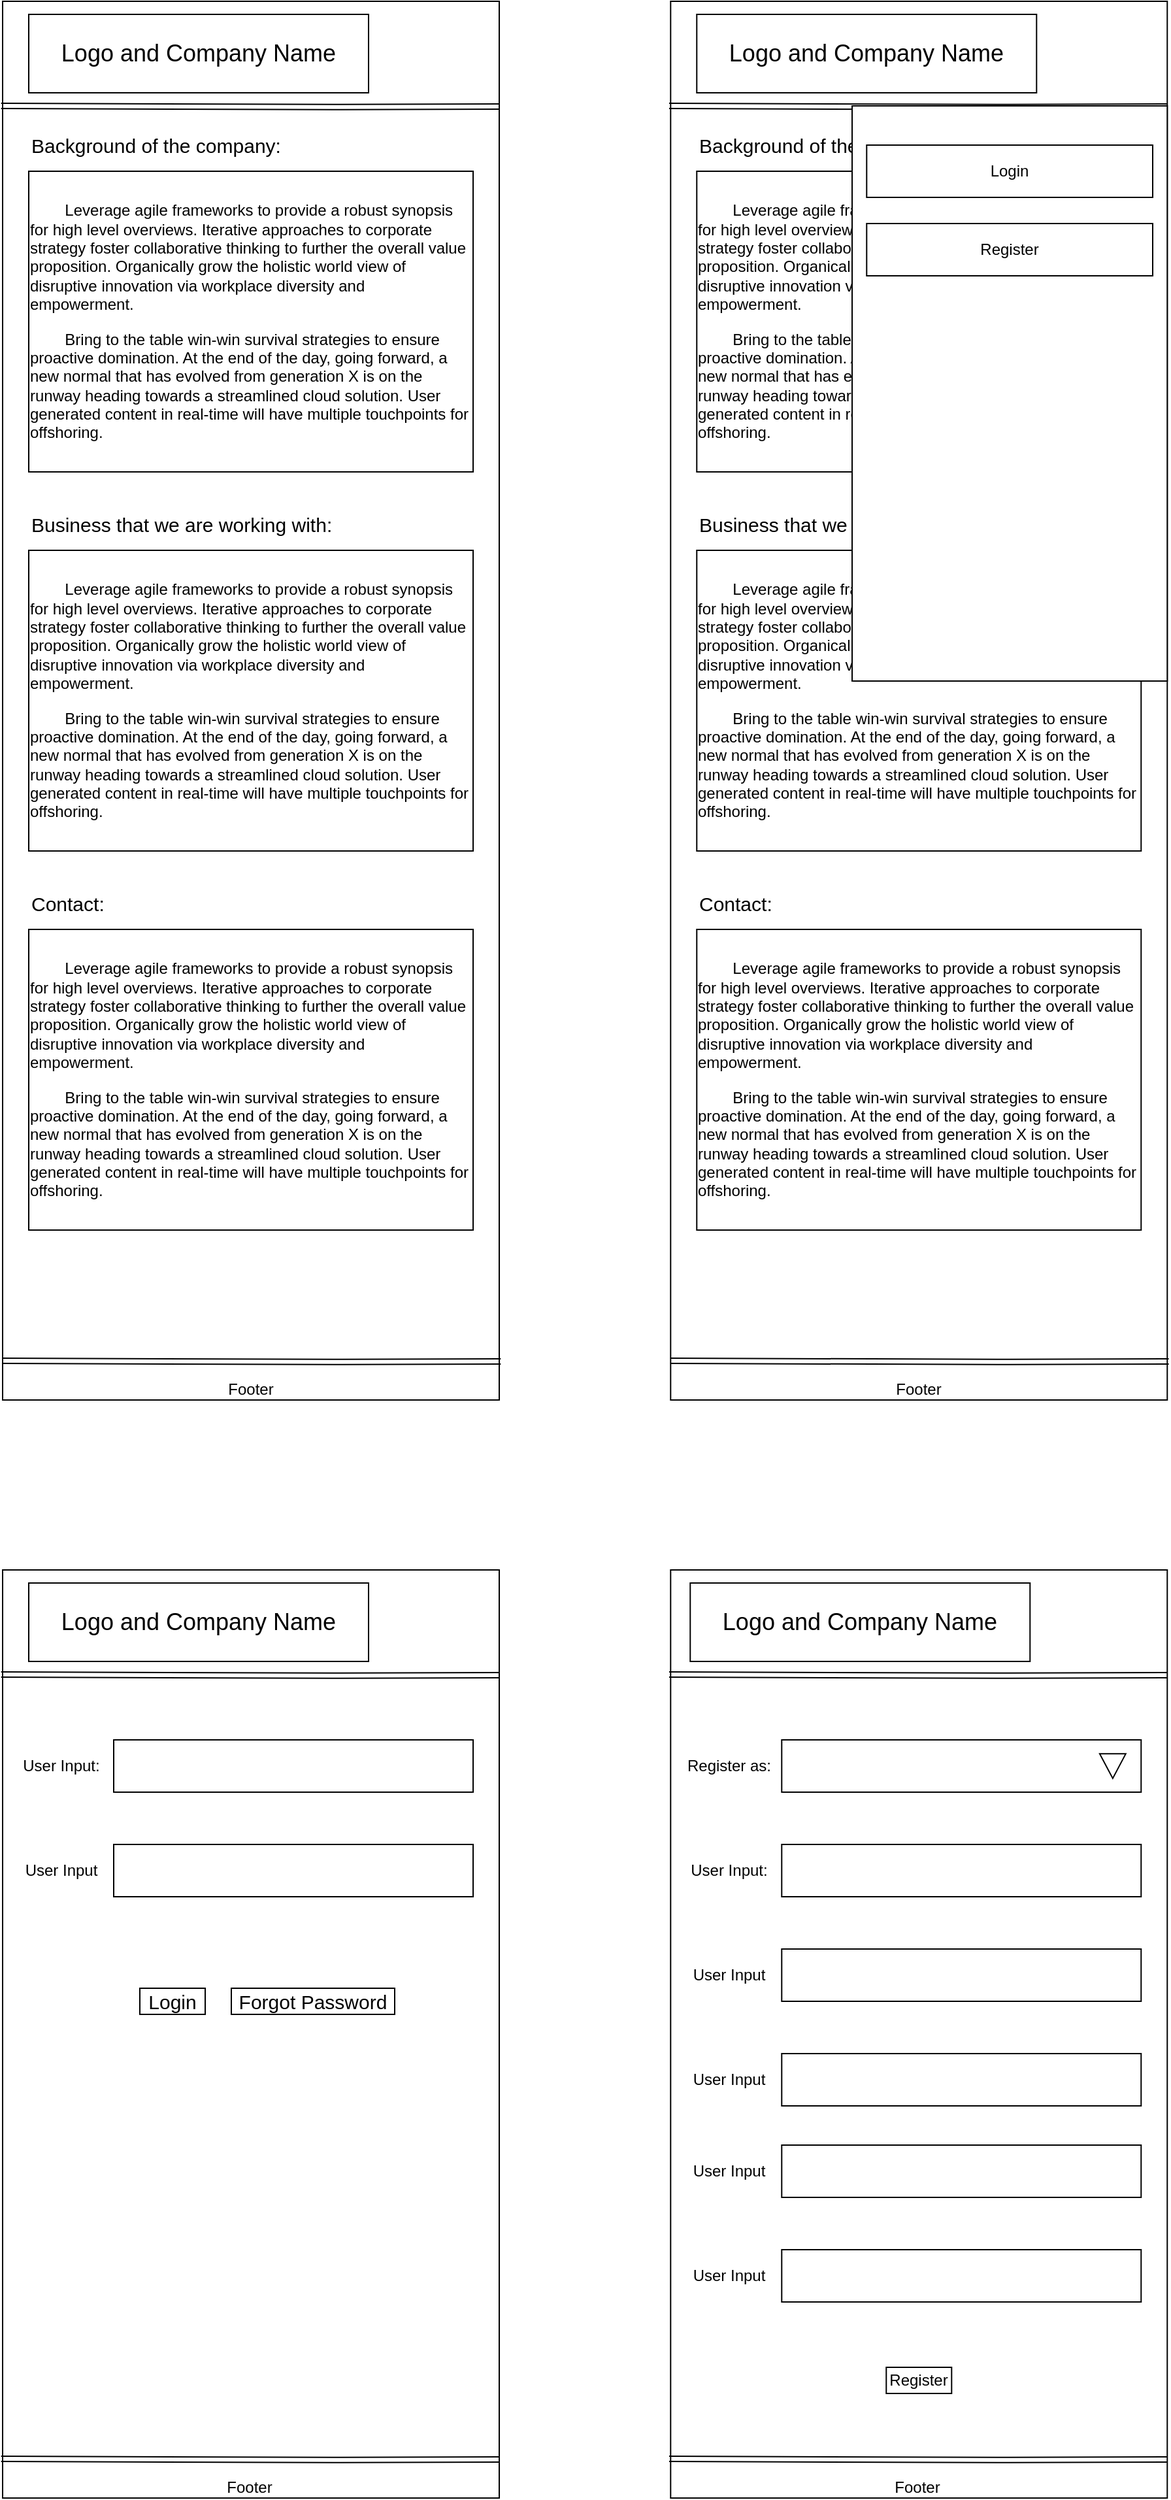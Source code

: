 <mxfile version="15.5.4" type="google"><diagram id="qc09H-FXB7QxZTMQWjkV" name="Page-1"><mxGraphModel dx="1310" dy="858" grid="1" gridSize="10" guides="1" tooltips="1" connect="1" arrows="1" fold="1" page="1" pageScale="1" pageWidth="1169" pageHeight="827" math="0" shadow="0"><root><mxCell id="0"/><mxCell id="1" parent="0"/><mxCell id="r8hUrM-VTU8jy5pk0Y6S-1" value="" style="whiteSpace=wrap;html=1;" parent="1" vertex="1"><mxGeometry x="90" y="80" width="380" height="1070" as="geometry"/></mxCell><mxCell id="r8hUrM-VTU8jy5pk0Y6S-2" value="&lt;font style=&quot;font-size: 18px&quot;&gt;Logo and Company Name &lt;/font&gt;" style="rounded=0;whiteSpace=wrap;html=1;" parent="1" vertex="1"><mxGeometry x="110" y="90" width="260" height="60" as="geometry"/></mxCell><mxCell id="r8hUrM-VTU8jy5pk0Y6S-3" value="" style="shape=image;html=1;verticalAlign=top;verticalLabelPosition=bottom;labelBackgroundColor=#ffffff;imageAspect=0;aspect=fixed;image=https://cdn4.iconfinder.com/data/icons/wirecons-free-vector-icons/32/menu-alt-128.png" parent="1" vertex="1"><mxGeometry x="390" y="90" width="60" height="60" as="geometry"/></mxCell><mxCell id="r8hUrM-VTU8jy5pk0Y6S-4" value="&lt;p align=&quot;left&quot;&gt;&lt;span style=&quot;white-space: pre&quot;&gt;&#9;&lt;/span&gt;Leverage agile frameworks to provide a robust synopsis for high level overviews. Iterative approaches to corporate strategy foster collaborative thinking to further the overall value proposition. Organically grow the holistic world view of disruptive innovation via workplace diversity and empowerment.&lt;/p&gt;&lt;p align=&quot;left&quot;&gt;&lt;span style=&quot;white-space: pre&quot;&gt;&#9;&lt;/span&gt;Bring to the table win-win survival strategies to ensure proactive domination. At the end of the day, going forward, a new normal that has evolved from generation X is on the runway heading towards a streamlined cloud solution. User generated content in real-time will have multiple touchpoints for offshoring.&lt;/p&gt;" style="rounded=0;whiteSpace=wrap;html=1;" parent="1" vertex="1"><mxGeometry x="110" y="210" width="340" height="230" as="geometry"/></mxCell><mxCell id="r8hUrM-VTU8jy5pk0Y6S-5" value="&lt;div style=&quot;font-size: 15px&quot; align=&quot;left&quot;&gt;Background of the company: &lt;br&gt;&lt;/div&gt;" style="text;html=1;strokeColor=none;fillColor=none;align=left;verticalAlign=middle;whiteSpace=wrap;rounded=0;" parent="1" vertex="1"><mxGeometry x="110" y="180" width="220" height="20" as="geometry"/></mxCell><mxCell id="r8hUrM-VTU8jy5pk0Y6S-6" value="&lt;div style=&quot;font-size: 15px&quot; align=&quot;left&quot;&gt;Business that we are working with: &lt;br&gt;&lt;/div&gt;" style="text;html=1;strokeColor=none;fillColor=none;align=left;verticalAlign=middle;whiteSpace=wrap;rounded=0;" parent="1" vertex="1"><mxGeometry x="110" y="470" width="250" height="20" as="geometry"/></mxCell><mxCell id="r8hUrM-VTU8jy5pk0Y6S-7" value="&lt;p align=&quot;left&quot;&gt;&lt;span style=&quot;white-space: pre&quot;&gt;&#9;&lt;/span&gt;Leverage agile frameworks to provide a robust synopsis for high level overviews. Iterative approaches to corporate strategy foster collaborative thinking to further the overall value proposition. Organically grow the holistic world view of disruptive innovation via workplace diversity and empowerment.&lt;/p&gt;&lt;p align=&quot;left&quot;&gt;&lt;span style=&quot;white-space: pre&quot;&gt;&#9;&lt;/span&gt;Bring to the table win-win survival strategies to ensure proactive domination. At the end of the day, going forward, a new normal that has evolved from generation X is on the runway heading towards a streamlined cloud solution. User generated content in real-time will have multiple touchpoints for offshoring.&lt;/p&gt;" style="rounded=0;whiteSpace=wrap;html=1;" parent="1" vertex="1"><mxGeometry x="110" y="500" width="340" height="230" as="geometry"/></mxCell><mxCell id="r8hUrM-VTU8jy5pk0Y6S-9" value="&lt;p align=&quot;left&quot;&gt;&lt;span style=&quot;white-space: pre&quot;&gt;&#9;&lt;/span&gt;Leverage agile frameworks to provide a robust synopsis for high level overviews. Iterative approaches to corporate strategy foster collaborative thinking to further the overall value proposition. Organically grow the holistic world view of disruptive innovation via workplace diversity and empowerment.&lt;/p&gt;&lt;p align=&quot;left&quot;&gt;&lt;span style=&quot;white-space: pre&quot;&gt;&#9;&lt;/span&gt;Bring to the table win-win survival strategies to ensure proactive domination. At the end of the day, going forward, a new normal that has evolved from generation X is on the runway heading towards a streamlined cloud solution. User generated content in real-time will have multiple touchpoints for offshoring.&lt;/p&gt;" style="rounded=0;whiteSpace=wrap;html=1;" parent="1" vertex="1"><mxGeometry x="110" y="790" width="340" height="230" as="geometry"/></mxCell><mxCell id="r8hUrM-VTU8jy5pk0Y6S-10" value="&lt;div style=&quot;font-size: 15px&quot; align=&quot;left&quot;&gt;Contact: &lt;br&gt;&lt;/div&gt;" style="text;html=1;strokeColor=none;fillColor=none;align=left;verticalAlign=middle;whiteSpace=wrap;rounded=0;" parent="1" vertex="1"><mxGeometry x="110" y="760" width="250" height="20" as="geometry"/></mxCell><mxCell id="r8hUrM-VTU8jy5pk0Y6S-14" value="" style="shape=link;html=1;exitX=0;exitY=0.079;exitDx=0;exitDy=0;exitPerimeter=0;entryX=1.003;entryY=0.665;entryDx=0;entryDy=0;entryPerimeter=0;" parent="1" edge="1"><mxGeometry width="100" relative="1" as="geometry"><mxPoint x="90" y="1120" as="sourcePoint"/><mxPoint x="471.14" y="1120.48" as="targetPoint"/><Array as="points"><mxPoint x="350" y="1120.93"/></Array></mxGeometry></mxCell><mxCell id="r8hUrM-VTU8jy5pk0Y6S-15" value="" style="shape=link;html=1;exitX=0;exitY=0.079;exitDx=0;exitDy=0;exitPerimeter=0;entryX=1.003;entryY=0.665;entryDx=0;entryDy=0;entryPerimeter=0;" parent="1" edge="1"><mxGeometry width="100" relative="1" as="geometry"><mxPoint x="88.86" y="160.0" as="sourcePoint"/><mxPoint x="470.0" y="160.48" as="targetPoint"/><Array as="points"><mxPoint x="348.86" y="160.93"/></Array></mxGeometry></mxCell><mxCell id="r8hUrM-VTU8jy5pk0Y6S-17" value="&lt;div style=&quot;font-size: 15px&quot; align=&quot;center&quot;&gt;&lt;font style=&quot;font-size: 12px&quot;&gt;Footer&lt;/font&gt;&lt;/div&gt;" style="text;html=1;strokeColor=none;fillColor=none;align=center;verticalAlign=middle;whiteSpace=wrap;rounded=0;" parent="1" vertex="1"><mxGeometry x="155" y="1130" width="250" height="20" as="geometry"/></mxCell><mxCell id="r8hUrM-VTU8jy5pk0Y6S-18" value="" style="shape=image;html=1;verticalAlign=top;verticalLabelPosition=bottom;labelBackgroundColor=#ffffff;imageAspect=0;aspect=fixed;image=https://cdn0.iconfinder.com/data/icons/google-material-design-3-0/48/ic_copyright_48px-128.png" parent="1" vertex="1"><mxGeometry x="240" y="1130" width="20" height="20" as="geometry"/></mxCell><mxCell id="r8hUrM-VTU8jy5pk0Y6S-19" value="" style="whiteSpace=wrap;html=1;" parent="1" vertex="1"><mxGeometry x="601.14" y="80" width="380" height="1070" as="geometry"/></mxCell><mxCell id="r8hUrM-VTU8jy5pk0Y6S-20" value="&lt;font style=&quot;font-size: 18px&quot;&gt;Logo and Company Name &lt;/font&gt;" style="rounded=0;whiteSpace=wrap;html=1;" parent="1" vertex="1"><mxGeometry x="621.14" y="90" width="260" height="60" as="geometry"/></mxCell><mxCell id="r8hUrM-VTU8jy5pk0Y6S-21" value="" style="shape=image;html=1;verticalAlign=top;verticalLabelPosition=bottom;labelBackgroundColor=#ffffff;imageAspect=0;aspect=fixed;image=https://cdn4.iconfinder.com/data/icons/wirecons-free-vector-icons/32/menu-alt-128.png" parent="1" vertex="1"><mxGeometry x="901.14" y="90" width="60" height="60" as="geometry"/></mxCell><mxCell id="r8hUrM-VTU8jy5pk0Y6S-22" value="&lt;p align=&quot;left&quot;&gt;&lt;span style=&quot;white-space: pre&quot;&gt;&#9;&lt;/span&gt;Leverage agile frameworks to provide a robust synopsis for high level overviews. Iterative approaches to corporate strategy foster collaborative thinking to further the overall value proposition. Organically grow the holistic world view of disruptive innovation via workplace diversity and empowerment.&lt;/p&gt;&lt;p align=&quot;left&quot;&gt;&lt;span style=&quot;white-space: pre&quot;&gt;&#9;&lt;/span&gt;Bring to the table win-win survival strategies to ensure proactive domination. At the end of the day, going forward, a new normal that has evolved from generation X is on the runway heading towards a streamlined cloud solution. User generated content in real-time will have multiple touchpoints for offshoring.&lt;/p&gt;" style="rounded=0;whiteSpace=wrap;html=1;" parent="1" vertex="1"><mxGeometry x="621.14" y="210" width="340" height="230" as="geometry"/></mxCell><mxCell id="r8hUrM-VTU8jy5pk0Y6S-23" value="&lt;div style=&quot;font-size: 15px&quot; align=&quot;left&quot;&gt;Background of the company: &lt;br&gt;&lt;/div&gt;" style="text;html=1;strokeColor=none;fillColor=none;align=left;verticalAlign=middle;whiteSpace=wrap;rounded=0;" parent="1" vertex="1"><mxGeometry x="621.14" y="180" width="220" height="20" as="geometry"/></mxCell><mxCell id="r8hUrM-VTU8jy5pk0Y6S-24" value="&lt;div style=&quot;font-size: 15px&quot; align=&quot;left&quot;&gt;Business that we are working with: &lt;br&gt;&lt;/div&gt;" style="text;html=1;strokeColor=none;fillColor=none;align=left;verticalAlign=middle;whiteSpace=wrap;rounded=0;" parent="1" vertex="1"><mxGeometry x="621.14" y="470" width="250" height="20" as="geometry"/></mxCell><mxCell id="r8hUrM-VTU8jy5pk0Y6S-25" value="&lt;p align=&quot;left&quot;&gt;&lt;span style=&quot;white-space: pre&quot;&gt;&#9;&lt;/span&gt;Leverage agile frameworks to provide a robust synopsis for high level overviews. Iterative approaches to corporate strategy foster collaborative thinking to further the overall value proposition. Organically grow the holistic world view of disruptive innovation via workplace diversity and empowerment.&lt;/p&gt;&lt;p align=&quot;left&quot;&gt;&lt;span style=&quot;white-space: pre&quot;&gt;&#9;&lt;/span&gt;Bring to the table win-win survival strategies to ensure proactive domination. At the end of the day, going forward, a new normal that has evolved from generation X is on the runway heading towards a streamlined cloud solution. User generated content in real-time will have multiple touchpoints for offshoring.&lt;/p&gt;" style="rounded=0;whiteSpace=wrap;html=1;" parent="1" vertex="1"><mxGeometry x="621.14" y="500" width="340" height="230" as="geometry"/></mxCell><mxCell id="r8hUrM-VTU8jy5pk0Y6S-26" value="&lt;p align=&quot;left&quot;&gt;&lt;span style=&quot;white-space: pre&quot;&gt;&#9;&lt;/span&gt;Leverage agile frameworks to provide a robust synopsis for high level overviews. Iterative approaches to corporate strategy foster collaborative thinking to further the overall value proposition. Organically grow the holistic world view of disruptive innovation via workplace diversity and empowerment.&lt;/p&gt;&lt;p align=&quot;left&quot;&gt;&lt;span style=&quot;white-space: pre&quot;&gt;&#9;&lt;/span&gt;Bring to the table win-win survival strategies to ensure proactive domination. At the end of the day, going forward, a new normal that has evolved from generation X is on the runway heading towards a streamlined cloud solution. User generated content in real-time will have multiple touchpoints for offshoring.&lt;/p&gt;" style="rounded=0;whiteSpace=wrap;html=1;" parent="1" vertex="1"><mxGeometry x="621.14" y="790" width="340" height="230" as="geometry"/></mxCell><mxCell id="r8hUrM-VTU8jy5pk0Y6S-27" value="&lt;div style=&quot;font-size: 15px&quot; align=&quot;left&quot;&gt;Contact: &lt;br&gt;&lt;/div&gt;" style="text;html=1;strokeColor=none;fillColor=none;align=left;verticalAlign=middle;whiteSpace=wrap;rounded=0;" parent="1" vertex="1"><mxGeometry x="621.14" y="760" width="250" height="20" as="geometry"/></mxCell><mxCell id="r8hUrM-VTU8jy5pk0Y6S-28" value="" style="shape=link;html=1;exitX=0;exitY=0.079;exitDx=0;exitDy=0;exitPerimeter=0;entryX=1.003;entryY=0.665;entryDx=0;entryDy=0;entryPerimeter=0;" parent="1" edge="1"><mxGeometry width="100" relative="1" as="geometry"><mxPoint x="601.14" y="1120" as="sourcePoint"/><mxPoint x="982.28" y="1120.48" as="targetPoint"/><Array as="points"><mxPoint x="861.14" y="1120.93"/></Array></mxGeometry></mxCell><mxCell id="r8hUrM-VTU8jy5pk0Y6S-29" value="" style="shape=link;html=1;exitX=0;exitY=0.079;exitDx=0;exitDy=0;exitPerimeter=0;entryX=1.003;entryY=0.665;entryDx=0;entryDy=0;entryPerimeter=0;" parent="1" edge="1"><mxGeometry width="100" relative="1" as="geometry"><mxPoint x="600" y="160.0" as="sourcePoint"/><mxPoint x="981.14" y="160.48" as="targetPoint"/><Array as="points"><mxPoint x="860" y="160.93"/></Array></mxGeometry></mxCell><mxCell id="r8hUrM-VTU8jy5pk0Y6S-30" value="&lt;div style=&quot;font-size: 15px&quot; align=&quot;center&quot;&gt;&lt;font style=&quot;font-size: 12px&quot;&gt;Footer&lt;/font&gt;&lt;/div&gt;" style="text;html=1;strokeColor=none;fillColor=none;align=center;verticalAlign=middle;whiteSpace=wrap;rounded=0;" parent="1" vertex="1"><mxGeometry x="666.14" y="1130" width="250" height="20" as="geometry"/></mxCell><mxCell id="r8hUrM-VTU8jy5pk0Y6S-31" value="" style="shape=image;html=1;verticalAlign=top;verticalLabelPosition=bottom;labelBackgroundColor=#ffffff;imageAspect=0;aspect=fixed;image=https://cdn0.iconfinder.com/data/icons/google-material-design-3-0/48/ic_copyright_48px-128.png" parent="1" vertex="1"><mxGeometry x="751.14" y="1130" width="20" height="20" as="geometry"/></mxCell><mxCell id="r8hUrM-VTU8jy5pk0Y6S-34" value="" style="rounded=0;whiteSpace=wrap;html=1;" parent="1" vertex="1"><mxGeometry x="740" y="160" width="241.14" height="440" as="geometry"/></mxCell><mxCell id="r8hUrM-VTU8jy5pk0Y6S-37" value="Login" style="rounded=0;whiteSpace=wrap;html=1;" parent="1" vertex="1"><mxGeometry x="751.14" y="190" width="218.86" height="40" as="geometry"/></mxCell><mxCell id="r8hUrM-VTU8jy5pk0Y6S-38" value="Register" style="rounded=0;whiteSpace=wrap;html=1;" parent="1" vertex="1"><mxGeometry x="751.14" y="250" width="218.86" height="40" as="geometry"/></mxCell><mxCell id="r8hUrM-VTU8jy5pk0Y6S-39" value="" style="whiteSpace=wrap;html=1;" parent="1" vertex="1"><mxGeometry x="90" y="1280" width="380" height="710" as="geometry"/></mxCell><mxCell id="r8hUrM-VTU8jy5pk0Y6S-40" value="&lt;font style=&quot;font-size: 18px&quot;&gt;Logo and Company Name &lt;/font&gt;" style="rounded=0;whiteSpace=wrap;html=1;" parent="1" vertex="1"><mxGeometry x="110" y="1290" width="260" height="60" as="geometry"/></mxCell><mxCell id="r8hUrM-VTU8jy5pk0Y6S-41" value="" style="shape=image;html=1;verticalAlign=top;verticalLabelPosition=bottom;labelBackgroundColor=#ffffff;imageAspect=0;aspect=fixed;image=https://cdn4.iconfinder.com/data/icons/wirecons-free-vector-icons/32/menu-alt-128.png" parent="1" vertex="1"><mxGeometry x="390" y="1290" width="60" height="60" as="geometry"/></mxCell><mxCell id="r8hUrM-VTU8jy5pk0Y6S-42" value="" style="shape=link;html=1;exitX=0;exitY=0.079;exitDx=0;exitDy=0;exitPerimeter=0;entryX=1.003;entryY=0.665;entryDx=0;entryDy=0;entryPerimeter=0;" parent="1" edge="1"><mxGeometry width="100" relative="1" as="geometry"><mxPoint x="88.86" y="1360" as="sourcePoint"/><mxPoint x="470" y="1360.48" as="targetPoint"/><Array as="points"><mxPoint x="348.86" y="1360.93"/></Array></mxGeometry></mxCell><mxCell id="r8hUrM-VTU8jy5pk0Y6S-45" value="User Input:" style="text;html=1;strokeColor=none;fillColor=none;align=center;verticalAlign=middle;whiteSpace=wrap;rounded=0;" parent="1" vertex="1"><mxGeometry x="90" y="1420" width="90" height="20" as="geometry"/></mxCell><mxCell id="r8hUrM-VTU8jy5pk0Y6S-46" value="User Input" style="text;html=1;strokeColor=none;fillColor=none;align=center;verticalAlign=middle;whiteSpace=wrap;rounded=0;" parent="1" vertex="1"><mxGeometry x="90" y="1500" width="90" height="20" as="geometry"/></mxCell><mxCell id="r8hUrM-VTU8jy5pk0Y6S-47" value="" style="rounded=0;whiteSpace=wrap;html=1;" parent="1" vertex="1"><mxGeometry x="175" y="1410" width="275" height="40" as="geometry"/></mxCell><mxCell id="r8hUrM-VTU8jy5pk0Y6S-48" value="" style="rounded=0;whiteSpace=wrap;html=1;" parent="1" vertex="1"><mxGeometry x="175" y="1490" width="275" height="40" as="geometry"/></mxCell><mxCell id="r8hUrM-VTU8jy5pk0Y6S-49" value="&lt;font style=&quot;font-size: 15px&quot;&gt;Login&lt;/font&gt;" style="rounded=0;whiteSpace=wrap;html=1;" parent="1" vertex="1"><mxGeometry x="195" y="1600" width="50" height="20" as="geometry"/></mxCell><mxCell id="r8hUrM-VTU8jy5pk0Y6S-50" value="&lt;font style=&quot;font-size: 15px&quot;&gt;Forgot Password&lt;/font&gt;" style="rounded=0;whiteSpace=wrap;html=1;" parent="1" vertex="1"><mxGeometry x="265" y="1600" width="125" height="20" as="geometry"/></mxCell><mxCell id="r8hUrM-VTU8jy5pk0Y6S-51" value="" style="shape=link;html=1;exitX=0;exitY=0.079;exitDx=0;exitDy=0;exitPerimeter=0;entryX=1.003;entryY=0.665;entryDx=0;entryDy=0;entryPerimeter=0;" parent="1" edge="1"><mxGeometry width="100" relative="1" as="geometry"><mxPoint x="88.86" y="1960" as="sourcePoint"/><mxPoint x="470.0" y="1960.48" as="targetPoint"/><Array as="points"><mxPoint x="348.86" y="1960.93"/></Array></mxGeometry></mxCell><mxCell id="r8hUrM-VTU8jy5pk0Y6S-52" value="&lt;div style=&quot;font-size: 15px&quot; align=&quot;center&quot;&gt;&lt;font style=&quot;font-size: 12px&quot;&gt;Footer&lt;/font&gt;&lt;/div&gt;" style="text;html=1;strokeColor=none;fillColor=none;align=center;verticalAlign=middle;whiteSpace=wrap;rounded=0;" parent="1" vertex="1"><mxGeometry x="153.86" y="1970" width="250" height="20" as="geometry"/></mxCell><mxCell id="r8hUrM-VTU8jy5pk0Y6S-53" value="" style="shape=image;html=1;verticalAlign=top;verticalLabelPosition=bottom;labelBackgroundColor=#ffffff;imageAspect=0;aspect=fixed;image=https://cdn0.iconfinder.com/data/icons/google-material-design-3-0/48/ic_copyright_48px-128.png" parent="1" vertex="1"><mxGeometry x="240" y="1970" width="20" height="20" as="geometry"/></mxCell><mxCell id="r8hUrM-VTU8jy5pk0Y6S-54" value="" style="whiteSpace=wrap;html=1;" parent="1" vertex="1"><mxGeometry x="601.14" y="1280" width="380" height="710" as="geometry"/></mxCell><mxCell id="r8hUrM-VTU8jy5pk0Y6S-55" value="&lt;font style=&quot;font-size: 18px&quot;&gt;Logo and Company Name &lt;/font&gt;" style="rounded=0;whiteSpace=wrap;html=1;" parent="1" vertex="1"><mxGeometry x="616.14" y="1290" width="260" height="60" as="geometry"/></mxCell><mxCell id="r8hUrM-VTU8jy5pk0Y6S-56" value="" style="shape=image;html=1;verticalAlign=top;verticalLabelPosition=bottom;labelBackgroundColor=#ffffff;imageAspect=0;aspect=fixed;image=https://cdn4.iconfinder.com/data/icons/wirecons-free-vector-icons/32/menu-alt-128.png" parent="1" vertex="1"><mxGeometry x="901.14" y="1290" width="60" height="60" as="geometry"/></mxCell><mxCell id="r8hUrM-VTU8jy5pk0Y6S-57" value="" style="shape=link;html=1;exitX=0;exitY=0.079;exitDx=0;exitDy=0;exitPerimeter=0;entryX=1.003;entryY=0.665;entryDx=0;entryDy=0;entryPerimeter=0;" parent="1" edge="1"><mxGeometry width="100" relative="1" as="geometry"><mxPoint x="600" y="1360" as="sourcePoint"/><mxPoint x="981.14" y="1360.48" as="targetPoint"/><Array as="points"><mxPoint x="860" y="1360.93"/></Array></mxGeometry></mxCell><mxCell id="r8hUrM-VTU8jy5pk0Y6S-58" value="Register as:" style="text;html=1;strokeColor=none;fillColor=none;align=center;verticalAlign=middle;whiteSpace=wrap;rounded=0;" parent="1" vertex="1"><mxGeometry x="601.14" y="1420" width="90" height="20" as="geometry"/></mxCell><mxCell id="r8hUrM-VTU8jy5pk0Y6S-59" value="User Input: " style="text;html=1;strokeColor=none;fillColor=none;align=center;verticalAlign=middle;whiteSpace=wrap;rounded=0;" parent="1" vertex="1"><mxGeometry x="601.14" y="1500" width="90" height="20" as="geometry"/></mxCell><mxCell id="r8hUrM-VTU8jy5pk0Y6S-60" value="" style="rounded=0;whiteSpace=wrap;html=1;" parent="1" vertex="1"><mxGeometry x="686.14" y="1410" width="275" height="40" as="geometry"/></mxCell><mxCell id="r8hUrM-VTU8jy5pk0Y6S-61" value="" style="rounded=0;whiteSpace=wrap;html=1;" parent="1" vertex="1"><mxGeometry x="686.14" y="1490" width="275" height="40" as="geometry"/></mxCell><mxCell id="r8hUrM-VTU8jy5pk0Y6S-62" value="Register" style="rounded=0;whiteSpace=wrap;html=1;" parent="1" vertex="1"><mxGeometry x="766.14" y="1890" width="50" height="20" as="geometry"/></mxCell><mxCell id="r8hUrM-VTU8jy5pk0Y6S-64" value="" style="shape=link;html=1;exitX=0;exitY=0.079;exitDx=0;exitDy=0;exitPerimeter=0;entryX=1.003;entryY=0.665;entryDx=0;entryDy=0;entryPerimeter=0;" parent="1" edge="1"><mxGeometry width="100" relative="1" as="geometry"><mxPoint x="600" y="1960" as="sourcePoint"/><mxPoint x="981.14" y="1960.48" as="targetPoint"/><Array as="points"><mxPoint x="860" y="1960.93"/></Array></mxGeometry></mxCell><mxCell id="r8hUrM-VTU8jy5pk0Y6S-65" value="&lt;div style=&quot;font-size: 15px&quot; align=&quot;center&quot;&gt;&lt;font style=&quot;font-size: 12px&quot;&gt;Footer&lt;/font&gt;&lt;/div&gt;" style="text;html=1;strokeColor=none;fillColor=none;align=center;verticalAlign=middle;whiteSpace=wrap;rounded=0;" parent="1" vertex="1"><mxGeometry x="665" y="1970" width="250" height="20" as="geometry"/></mxCell><mxCell id="r8hUrM-VTU8jy5pk0Y6S-66" value="" style="shape=image;html=1;verticalAlign=top;verticalLabelPosition=bottom;labelBackgroundColor=#ffffff;imageAspect=0;aspect=fixed;image=https://cdn0.iconfinder.com/data/icons/google-material-design-3-0/48/ic_copyright_48px-128.png" parent="1" vertex="1"><mxGeometry x="751.14" y="1970" width="20" height="20" as="geometry"/></mxCell><mxCell id="r8hUrM-VTU8jy5pk0Y6S-68" value="User Input" style="text;html=1;strokeColor=none;fillColor=none;align=center;verticalAlign=middle;whiteSpace=wrap;rounded=0;" parent="1" vertex="1"><mxGeometry x="601.14" y="1580" width="90" height="20" as="geometry"/></mxCell><mxCell id="r8hUrM-VTU8jy5pk0Y6S-69" value="" style="rounded=0;whiteSpace=wrap;html=1;" parent="1" vertex="1"><mxGeometry x="686.14" y="1570" width="275" height="40" as="geometry"/></mxCell><mxCell id="r8hUrM-VTU8jy5pk0Y6S-70" value="" style="triangle;whiteSpace=wrap;html=1;rotation=90;" parent="1" vertex="1"><mxGeometry x="930" y="1420" width="18.86" height="20" as="geometry"/></mxCell><mxCell id="B3TRmmgM4eRqq3_2NMh1-1" value="User Input" style="text;html=1;strokeColor=none;fillColor=none;align=center;verticalAlign=middle;whiteSpace=wrap;rounded=0;" vertex="1" parent="1"><mxGeometry x="601.14" y="1660" width="90" height="20" as="geometry"/></mxCell><mxCell id="B3TRmmgM4eRqq3_2NMh1-2" value="" style="rounded=0;whiteSpace=wrap;html=1;" vertex="1" parent="1"><mxGeometry x="686.14" y="1650" width="275" height="40" as="geometry"/></mxCell><mxCell id="B3TRmmgM4eRqq3_2NMh1-3" value="User Input" style="text;html=1;strokeColor=none;fillColor=none;align=center;verticalAlign=middle;whiteSpace=wrap;rounded=0;" vertex="1" parent="1"><mxGeometry x="601.14" y="1730" width="90" height="20" as="geometry"/></mxCell><mxCell id="B3TRmmgM4eRqq3_2NMh1-4" value="" style="rounded=0;whiteSpace=wrap;html=1;" vertex="1" parent="1"><mxGeometry x="686.14" y="1720" width="275" height="40" as="geometry"/></mxCell><mxCell id="B3TRmmgM4eRqq3_2NMh1-6" value="User Input" style="text;html=1;strokeColor=none;fillColor=none;align=center;verticalAlign=middle;whiteSpace=wrap;rounded=0;" vertex="1" parent="1"><mxGeometry x="601.14" y="1810" width="90" height="20" as="geometry"/></mxCell><mxCell id="B3TRmmgM4eRqq3_2NMh1-7" value="" style="rounded=0;whiteSpace=wrap;html=1;" vertex="1" parent="1"><mxGeometry x="686.14" y="1800" width="275" height="40" as="geometry"/></mxCell></root></mxGraphModel></diagram></mxfile>